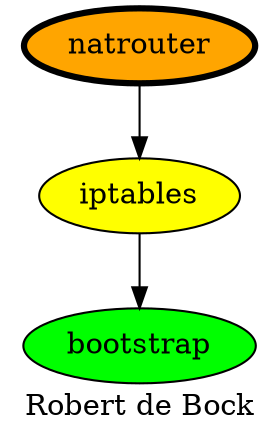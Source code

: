 digraph PhiloDilemma {
  label = "Robert de Bock" ;
  overlap=false
  {
    bootstrap [fillcolor=green style=filled]
    iptables [fillcolor=yellow style=filled]
    natrouter [fillcolor=orange style=filled penwidth=3]
  }
  iptables -> bootstrap
  natrouter -> iptables
}
